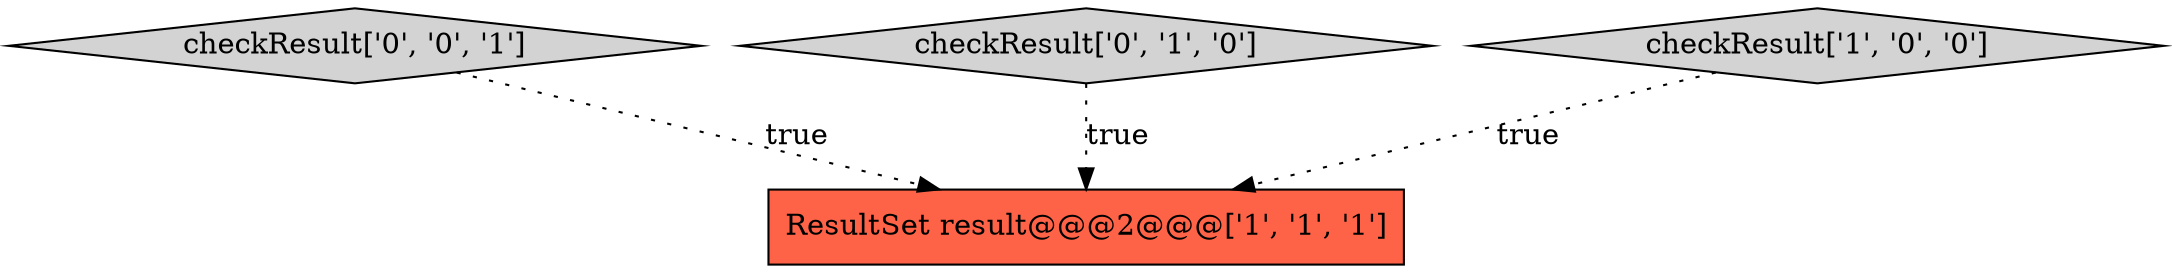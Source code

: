 digraph {
3 [style = filled, label = "checkResult['0', '0', '1']", fillcolor = lightgray, shape = diamond image = "AAA0AAABBB3BBB"];
1 [style = filled, label = "ResultSet result@@@2@@@['1', '1', '1']", fillcolor = tomato, shape = box image = "AAA0AAABBB1BBB"];
2 [style = filled, label = "checkResult['0', '1', '0']", fillcolor = lightgray, shape = diamond image = "AAA0AAABBB2BBB"];
0 [style = filled, label = "checkResult['1', '0', '0']", fillcolor = lightgray, shape = diamond image = "AAA0AAABBB1BBB"];
2->1 [style = dotted, label="true"];
0->1 [style = dotted, label="true"];
3->1 [style = dotted, label="true"];
}
